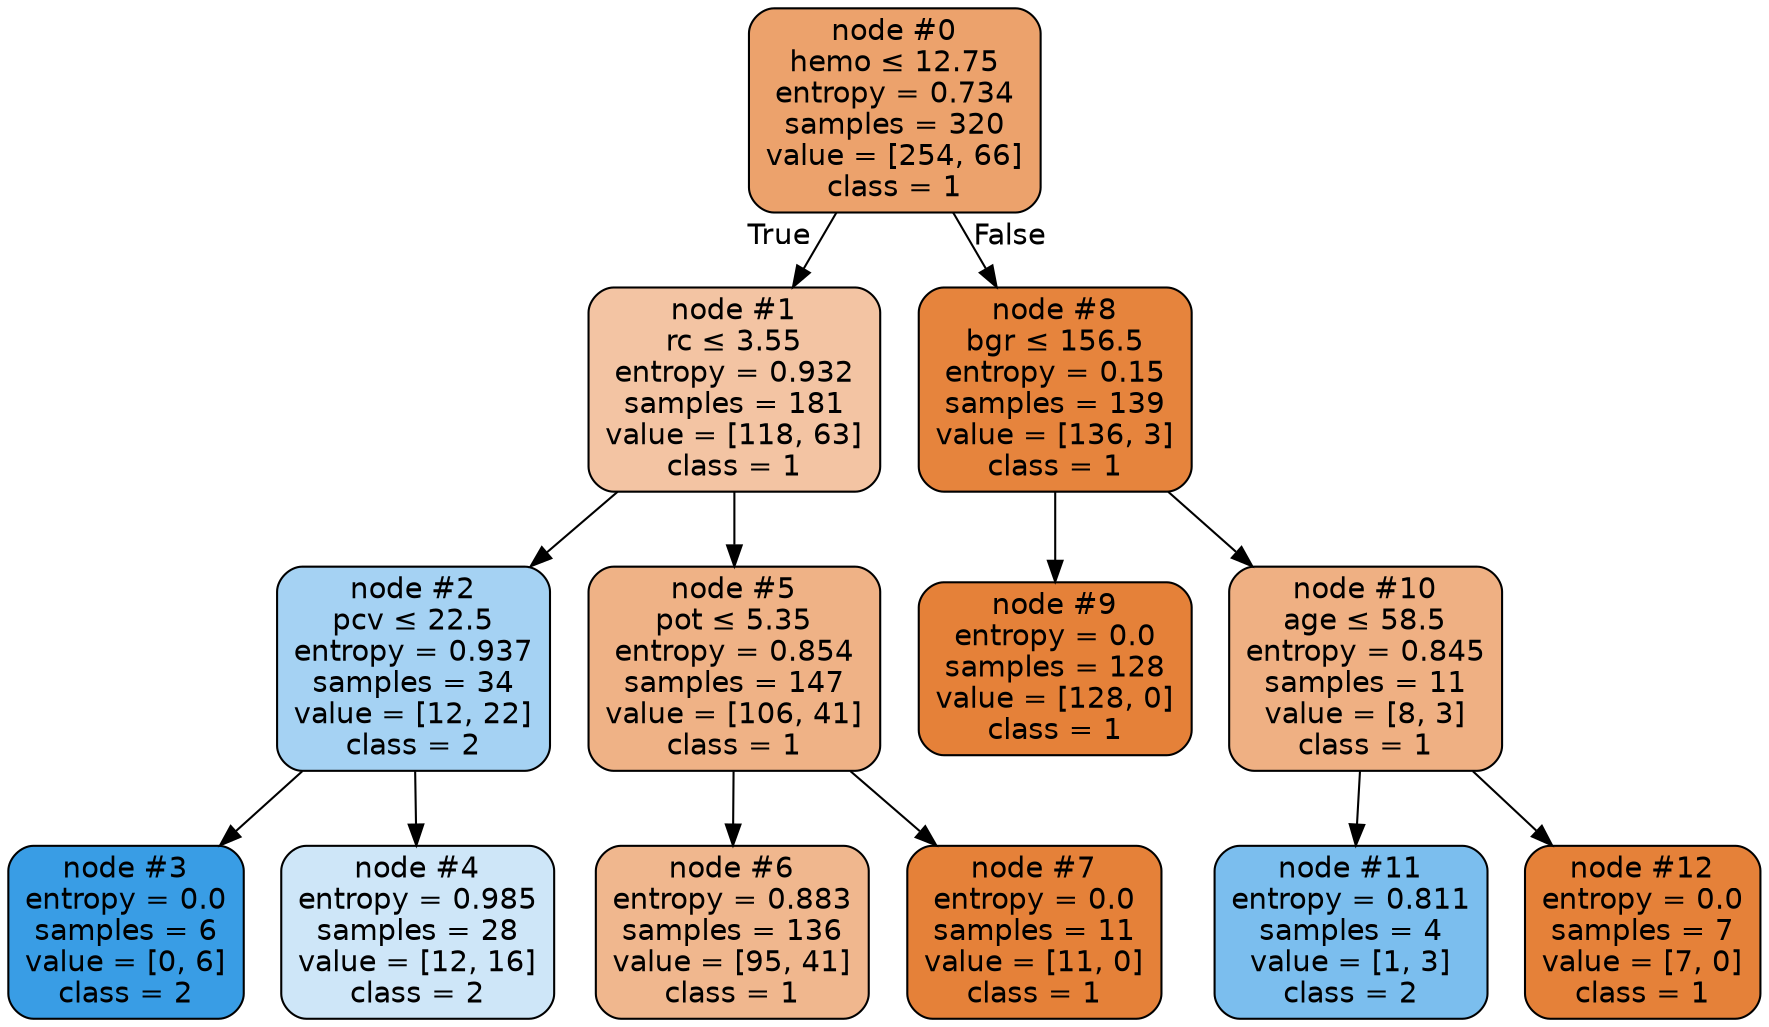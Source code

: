 digraph Tree {
node [shape=box, style="filled, rounded", color="black", fontname="helvetica"] ;
edge [fontname="helvetica"] ;
0 [label=<node &#35;0<br/>hemo &le; 12.75<br/>entropy = 0.734<br/>samples = 320<br/>value = [254, 66]<br/>class = 1>, fillcolor="#eca26c"] ;
1 [label=<node &#35;1<br/>rc &le; 3.55<br/>entropy = 0.932<br/>samples = 181<br/>value = [118, 63]<br/>class = 1>, fillcolor="#f3c4a3"] ;
0 -> 1 [labeldistance=2.5, labelangle=45, headlabel="True"] ;
2 [label=<node &#35;2<br/>pcv &le; 22.5<br/>entropy = 0.937<br/>samples = 34<br/>value = [12, 22]<br/>class = 2>, fillcolor="#a5d2f3"] ;
1 -> 2 ;
3 [label=<node &#35;3<br/>entropy = 0.0<br/>samples = 6<br/>value = [0, 6]<br/>class = 2>, fillcolor="#399de5"] ;
2 -> 3 ;
4 [label=<node &#35;4<br/>entropy = 0.985<br/>samples = 28<br/>value = [12, 16]<br/>class = 2>, fillcolor="#cee6f8"] ;
2 -> 4 ;
5 [label=<node &#35;5<br/>pot &le; 5.35<br/>entropy = 0.854<br/>samples = 147<br/>value = [106, 41]<br/>class = 1>, fillcolor="#efb286"] ;
1 -> 5 ;
6 [label=<node &#35;6<br/>entropy = 0.883<br/>samples = 136<br/>value = [95, 41]<br/>class = 1>, fillcolor="#f0b78e"] ;
5 -> 6 ;
7 [label=<node &#35;7<br/>entropy = 0.0<br/>samples = 11<br/>value = [11, 0]<br/>class = 1>, fillcolor="#e58139"] ;
5 -> 7 ;
8 [label=<node &#35;8<br/>bgr &le; 156.5<br/>entropy = 0.15<br/>samples = 139<br/>value = [136, 3]<br/>class = 1>, fillcolor="#e6843d"] ;
0 -> 8 [labeldistance=2.5, labelangle=-45, headlabel="False"] ;
9 [label=<node &#35;9<br/>entropy = 0.0<br/>samples = 128<br/>value = [128, 0]<br/>class = 1>, fillcolor="#e58139"] ;
8 -> 9 ;
10 [label=<node &#35;10<br/>age &le; 58.5<br/>entropy = 0.845<br/>samples = 11<br/>value = [8, 3]<br/>class = 1>, fillcolor="#efb083"] ;
8 -> 10 ;
11 [label=<node &#35;11<br/>entropy = 0.811<br/>samples = 4<br/>value = [1, 3]<br/>class = 2>, fillcolor="#7bbeee"] ;
10 -> 11 ;
12 [label=<node &#35;12<br/>entropy = 0.0<br/>samples = 7<br/>value = [7, 0]<br/>class = 1>, fillcolor="#e58139"] ;
10 -> 12 ;
}